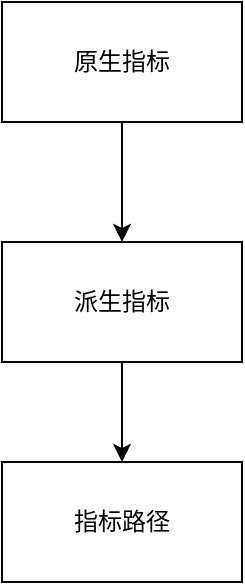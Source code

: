 <mxfile version="24.8.4" pages="3">
  <diagram id="lCpECebl7p-WNkhUfbFM" name="第 1 页">
    <mxGraphModel dx="1022" dy="436" grid="1" gridSize="10" guides="1" tooltips="1" connect="1" arrows="1" fold="1" page="1" pageScale="1" pageWidth="827" pageHeight="1169" math="0" shadow="0">
      <root>
        <mxCell id="0" />
        <mxCell id="1" parent="0" />
        <mxCell id="my8HkVu22L4W3eeuBW5z-4" style="edgeStyle=orthogonalEdgeStyle;rounded=0;orthogonalLoop=1;jettySize=auto;html=1;entryX=0.5;entryY=0;entryDx=0;entryDy=0;" edge="1" parent="1" source="my8HkVu22L4W3eeuBW5z-2" target="my8HkVu22L4W3eeuBW5z-3">
          <mxGeometry relative="1" as="geometry" />
        </mxCell>
        <mxCell id="my8HkVu22L4W3eeuBW5z-2" value="原生指标" style="rounded=0;whiteSpace=wrap;html=1;" vertex="1" parent="1">
          <mxGeometry x="310" y="130" width="120" height="60" as="geometry" />
        </mxCell>
        <mxCell id="my8HkVu22L4W3eeuBW5z-6" value="" style="edgeStyle=orthogonalEdgeStyle;rounded=0;orthogonalLoop=1;jettySize=auto;html=1;" edge="1" parent="1" source="my8HkVu22L4W3eeuBW5z-3" target="my8HkVu22L4W3eeuBW5z-5">
          <mxGeometry relative="1" as="geometry" />
        </mxCell>
        <mxCell id="my8HkVu22L4W3eeuBW5z-3" value="派生指标" style="rounded=0;whiteSpace=wrap;html=1;" vertex="1" parent="1">
          <mxGeometry x="310" y="250" width="120" height="60" as="geometry" />
        </mxCell>
        <mxCell id="my8HkVu22L4W3eeuBW5z-5" value="指标路径" style="rounded=0;whiteSpace=wrap;html=1;" vertex="1" parent="1">
          <mxGeometry x="310" y="360" width="120" height="60" as="geometry" />
        </mxCell>
      </root>
    </mxGraphModel>
  </diagram>
  <diagram id="00E_q2rnQK1i6W1a9DlZ" name="活动流程">
    <mxGraphModel dx="794" dy="420" grid="1" gridSize="10" guides="1" tooltips="1" connect="1" arrows="1" fold="1" page="1" pageScale="1" pageWidth="827" pageHeight="1169" math="0" shadow="0">
      <root>
        <mxCell id="0" />
        <mxCell id="1" parent="0" />
        <mxCell id="ciHioVF_uwQEzItr6yAp-6" value="" style="edgeStyle=orthogonalEdgeStyle;rounded=0;orthogonalLoop=1;jettySize=auto;html=1;fillColor=#d5e8d4;strokeColor=#82b366;" parent="1" source="ciHioVF_uwQEzItr6yAp-1" target="ciHioVF_uwQEzItr6yAp-5" edge="1">
          <mxGeometry relative="1" as="geometry" />
        </mxCell>
        <mxCell id="ciHioVF_uwQEzItr6yAp-1" value="抽奖移动端-抽奖首页信息" style="rounded=1;whiteSpace=wrap;html=1;fillColor=#d5e8d4;strokeColor=#82b366;" parent="1" vertex="1">
          <mxGeometry x="300" y="190" width="120" height="60" as="geometry" />
        </mxCell>
        <mxCell id="ciHioVF_uwQEzItr6yAp-4" style="edgeStyle=orthogonalEdgeStyle;rounded=0;orthogonalLoop=1;jettySize=auto;html=1;entryX=0;entryY=0.5;entryDx=0;entryDy=0;fillColor=#d5e8d4;strokeColor=#82b366;" parent="1" source="ciHioVF_uwQEzItr6yAp-2" target="ciHioVF_uwQEzItr6yAp-1" edge="1">
          <mxGeometry relative="1" as="geometry" />
        </mxCell>
        <mxCell id="ciHioVF_uwQEzItr6yAp-2" value="进入营销活动页面" style="strokeWidth=2;html=1;shape=mxgraph.flowchart.start_2;whiteSpace=wrap;fillColor=#d5e8d4;strokeColor=#82b366;" parent="1" vertex="1">
          <mxGeometry x="130" y="190" width="100" height="60" as="geometry" />
        </mxCell>
        <mxCell id="ciHioVF_uwQEzItr6yAp-8" value="" style="edgeStyle=orthogonalEdgeStyle;rounded=0;orthogonalLoop=1;jettySize=auto;html=1;entryX=0;entryY=0.5;entryDx=0;entryDy=0;fillColor=#d5e8d4;strokeColor=#82b366;" parent="1" source="ciHioVF_uwQEzItr6yAp-5" target="ciHioVF_uwQEzItr6yAp-7" edge="1">
          <mxGeometry relative="1" as="geometry" />
        </mxCell>
        <mxCell id="ciHioVF_uwQEzItr6yAp-30" value="用户点击抽奖" style="edgeLabel;html=1;align=center;verticalAlign=middle;resizable=0;points=[];" parent="ciHioVF_uwQEzItr6yAp-8" vertex="1" connectable="0">
          <mxGeometry x="-0.233" y="-1" relative="1" as="geometry">
            <mxPoint x="11" y="-1" as="offset" />
          </mxGeometry>
        </mxCell>
        <mxCell id="ciHioVF_uwQEzItr6yAp-5" value="获取滑块验证参数" style="rounded=1;whiteSpace=wrap;html=1;fillColor=#d5e8d4;strokeColor=#82b366;" parent="1" vertex="1">
          <mxGeometry x="480" y="190" width="120" height="60" as="geometry" />
        </mxCell>
        <mxCell id="ciHioVF_uwQEzItr6yAp-7" value="参与活动（抽奖）" style="rounded=1;whiteSpace=wrap;html=1;fillColor=#d5e8d4;strokeColor=#82b366;" parent="1" vertex="1">
          <mxGeometry x="730" y="190" width="120" height="60" as="geometry" />
        </mxCell>
        <mxCell id="ciHioVF_uwQEzItr6yAp-15" value="" style="edgeStyle=orthogonalEdgeStyle;rounded=0;orthogonalLoop=1;jettySize=auto;html=1;fillColor=#dae8fc;strokeColor=#6c8ebf;" parent="1" source="ciHioVF_uwQEzItr6yAp-9" target="ciHioVF_uwQEzItr6yAp-14" edge="1">
          <mxGeometry relative="1" as="geometry" />
        </mxCell>
        <mxCell id="ciHioVF_uwQEzItr6yAp-9" value="用户反馈信息保存" style="rounded=1;whiteSpace=wrap;html=1;fillColor=#dae8fc;strokeColor=#6c8ebf;" parent="1" vertex="1">
          <mxGeometry x="640" y="380" width="90" height="60" as="geometry" />
        </mxCell>
        <mxCell id="ciHioVF_uwQEzItr6yAp-13" value="" style="edgeStyle=orthogonalEdgeStyle;rounded=0;orthogonalLoop=1;jettySize=auto;html=1;fillColor=#dae8fc;strokeColor=#6c8ebf;" parent="1" source="ciHioVF_uwQEzItr6yAp-11" target="ciHioVF_uwQEzItr6yAp-9" edge="1">
          <mxGeometry relative="1" as="geometry" />
        </mxCell>
        <mxCell id="ciHioVF_uwQEzItr6yAp-11" value="获取手机验证码" style="rounded=1;whiteSpace=wrap;html=1;fillColor=#dae8fc;strokeColor=#6c8ebf;" parent="1" vertex="1">
          <mxGeometry x="470" y="380" width="100" height="60" as="geometry" />
        </mxCell>
        <mxCell id="ciHioVF_uwQEzItr6yAp-26" value="" style="edgeStyle=orthogonalEdgeStyle;rounded=0;orthogonalLoop=1;jettySize=auto;html=1;fillColor=#dae8fc;strokeColor=#6c8ebf;" parent="1" source="ciHioVF_uwQEzItr6yAp-14" target="ciHioVF_uwQEzItr6yAp-25" edge="1">
          <mxGeometry relative="1" as="geometry" />
        </mxCell>
        <mxCell id="ciHioVF_uwQEzItr6yAp-14" value="立即领取" style="rounded=1;whiteSpace=wrap;html=1;fillColor=#dae8fc;strokeColor=#6c8ebf;" parent="1" vertex="1">
          <mxGeometry x="790" y="380" width="80" height="60" as="geometry" />
        </mxCell>
        <mxCell id="ciHioVF_uwQEzItr6yAp-23" value="" style="edgeStyle=orthogonalEdgeStyle;rounded=0;orthogonalLoop=1;jettySize=auto;html=1;fillColor=#dae8fc;strokeColor=#6c8ebf;" parent="1" source="ciHioVF_uwQEzItr6yAp-16" target="ciHioVF_uwQEzItr6yAp-20" edge="1">
          <mxGeometry relative="1" as="geometry" />
        </mxCell>
        <mxCell id="ciHioVF_uwQEzItr6yAp-16" value="进入待领取奖品列表" style="strokeWidth=2;html=1;shape=mxgraph.flowchart.start_2;whiteSpace=wrap;fillColor=#dae8fc;strokeColor=#6c8ebf;" parent="1" vertex="1">
          <mxGeometry x="140" y="370" width="100" height="60" as="geometry" />
        </mxCell>
        <mxCell id="ciHioVF_uwQEzItr6yAp-18" value="参与活动" style="shape=umlFrame;whiteSpace=wrap;html=1;pointerEvents=0;fillColor=#d5e8d4;strokeColor=#82b366;" parent="1" vertex="1">
          <mxGeometry x="120" y="145" width="870" height="150" as="geometry" />
        </mxCell>
        <mxCell id="ciHioVF_uwQEzItr6yAp-19" value="领取奖品" style="shape=umlFrame;whiteSpace=wrap;html=1;pointerEvents=0;fillColor=#dae8fc;strokeColor=#6c8ebf;" parent="1" vertex="1">
          <mxGeometry x="120" y="320" width="960" height="160" as="geometry" />
        </mxCell>
        <mxCell id="ciHioVF_uwQEzItr6yAp-32" value="" style="edgeStyle=orthogonalEdgeStyle;rounded=0;orthogonalLoop=1;jettySize=auto;html=1;" parent="1" source="ciHioVF_uwQEzItr6yAp-20" target="ciHioVF_uwQEzItr6yAp-31" edge="1">
          <mxGeometry relative="1" as="geometry" />
        </mxCell>
        <mxCell id="ciHioVF_uwQEzItr6yAp-20" value="获取指定用户未领取奖品" style="rounded=1;whiteSpace=wrap;html=1;fillColor=#dae8fc;strokeColor=#6c8ebf;" parent="1" vertex="1">
          <mxGeometry x="290" y="370" width="120" height="60" as="geometry" />
        </mxCell>
        <mxCell id="ciHioVF_uwQEzItr6yAp-25" value="个人核销列表" style="rounded=1;whiteSpace=wrap;html=1;fillColor=#dae8fc;strokeColor=#6c8ebf;" parent="1" vertex="1">
          <mxGeometry x="944" y="380" width="80" height="60" as="geometry" />
        </mxCell>
        <mxCell id="ciHioVF_uwQEzItr6yAp-31" value="留资界面" style="shape=umlFrame;whiteSpace=wrap;html=1;pointerEvents=0;fillColor=#e1d5e7;strokeColor=#9673a6;" parent="1" vertex="1">
          <mxGeometry x="450" y="345" width="430" height="110" as="geometry" />
        </mxCell>
        <mxCell id="ciHioVF_uwQEzItr6yAp-33" style="edgeStyle=orthogonalEdgeStyle;rounded=0;orthogonalLoop=1;jettySize=auto;html=1;entryX=0.532;entryY=0.015;entryDx=0;entryDy=0;entryPerimeter=0;" parent="1" source="ciHioVF_uwQEzItr6yAp-7" target="ciHioVF_uwQEzItr6yAp-31" edge="1">
          <mxGeometry relative="1" as="geometry" />
        </mxCell>
        <mxCell id="ciHioVF_uwQEzItr6yAp-34" value="中奖后立即领取" style="edgeLabel;html=1;align=center;verticalAlign=middle;resizable=0;points=[];" parent="ciHioVF_uwQEzItr6yAp-33" vertex="1" connectable="0">
          <mxGeometry x="-0.283" y="1" relative="1" as="geometry">
            <mxPoint x="1" as="offset" />
          </mxGeometry>
        </mxCell>
        <mxCell id="v1nNn2pUtEvR3ApRkvbp-1" value="增加抽奖人员白名单" style="rounded=1;whiteSpace=wrap;html=1;" vertex="1" parent="1">
          <mxGeometry x="390" y="30" width="120" height="60" as="geometry" />
        </mxCell>
        <mxCell id="v1nNn2pUtEvR3ApRkvbp-4" value="" style="edgeStyle=orthogonalEdgeStyle;rounded=0;orthogonalLoop=1;jettySize=auto;html=1;" edge="1" parent="1" source="v1nNn2pUtEvR3ApRkvbp-2" target="v1nNn2pUtEvR3ApRkvbp-1">
          <mxGeometry relative="1" as="geometry" />
        </mxCell>
        <mxCell id="v1nNn2pUtEvR3ApRkvbp-5" value="通过网关调用方式" style="edgeLabel;html=1;align=center;verticalAlign=middle;resizable=0;points=[];" vertex="1" connectable="0" parent="v1nNn2pUtEvR3ApRkvbp-4">
          <mxGeometry x="0.053" y="-2" relative="1" as="geometry">
            <mxPoint as="offset" />
          </mxGeometry>
        </mxCell>
        <mxCell id="v1nNn2pUtEvR3ApRkvbp-2" value="业务系统&lt;div&gt;（如客服后台服务）&lt;/div&gt;" style="rounded=1;whiteSpace=wrap;html=1;" vertex="1" parent="1">
          <mxGeometry x="120" y="30" width="120" height="60" as="geometry" />
        </mxCell>
      </root>
    </mxGraphModel>
  </diagram>
  <diagram id="Bdta5upXrSjGCEwidsce" name="参与活动-优惠券">
    <mxGraphModel dx="1222" dy="594" grid="0" gridSize="10" guides="1" tooltips="1" connect="1" arrows="1" fold="1" page="0" pageScale="1" pageWidth="827" pageHeight="1169" math="0" shadow="0">
      <root>
        <mxCell id="0" />
        <mxCell id="1" parent="0" />
        <mxCell id="xrp54-41TPekdYXJQ9cj-9" style="edgeStyle=orthogonalEdgeStyle;rounded=0;orthogonalLoop=1;jettySize=auto;html=1;entryX=0;entryY=0.5;entryDx=0;entryDy=0;strokeColor=#A8201A;fontColor=#143642;fillColor=#FAE5C7;" edge="1" parent="1" source="MdU4xFG6ssYn-4UG6qSv-1" target="xrp54-41TPekdYXJQ9cj-7">
          <mxGeometry relative="1" as="geometry" />
        </mxCell>
        <mxCell id="xrp54-41TPekdYXJQ9cj-10" value="参与活动" style="edgeLabel;html=1;align=center;verticalAlign=middle;resizable=0;points=[];strokeColor=#0F8B8D;fontColor=#143642;fillColor=#FAE5C7;" vertex="1" connectable="0" parent="xrp54-41TPekdYXJQ9cj-9">
          <mxGeometry x="0.076" y="-2" relative="1" as="geometry">
            <mxPoint as="offset" />
          </mxGeometry>
        </mxCell>
        <mxCell id="MdU4xFG6ssYn-4UG6qSv-1" value="Actor" style="shape=umlActor;verticalLabelPosition=bottom;verticalAlign=top;html=1;outlineConnect=0;strokeColor=#0F8B8D;fontColor=#143642;fillColor=#FAE5C7;" vertex="1" parent="1">
          <mxGeometry x="110" y="70" width="30" height="60" as="geometry" />
        </mxCell>
        <mxCell id="xrp54-41TPekdYXJQ9cj-2" value="参与活动流程" style="swimlane;childLayout=stackLayout;resizeParent=1;resizeParentMax=0;startSize=20;horizontal=0;horizontalStack=1;strokeColor=#0F8B8D;fontColor=#143642;fillColor=#FAE5C7;" vertex="1" parent="1">
          <mxGeometry x="170" y="20" width="819" height="2339" as="geometry" />
        </mxCell>
        <mxCell id="xrp54-41TPekdYXJQ9cj-42" value="" style="edgeStyle=orthogonalEdgeStyle;rounded=0;orthogonalLoop=1;jettySize=auto;html=1;strokeColor=#A8201A;fontColor=#143642;fillColor=#FAE5C7;" edge="1" parent="xrp54-41TPekdYXJQ9cj-2" source="xrp54-41TPekdYXJQ9cj-39" target="xrp54-41TPekdYXJQ9cj-41">
          <mxGeometry relative="1" as="geometry" />
        </mxCell>
        <mxCell id="xrp54-41TPekdYXJQ9cj-3" value="活动中心" style="swimlane;startSize=20;strokeColor=#0F8B8D;fontColor=#143642;fillColor=#FAE5C7;" vertex="1" parent="xrp54-41TPekdYXJQ9cj-2">
          <mxGeometry x="20" width="529" height="2339" as="geometry" />
        </mxCell>
        <mxCell id="xrp54-41TPekdYXJQ9cj-12" value="" style="edgeStyle=orthogonalEdgeStyle;rounded=0;orthogonalLoop=1;jettySize=auto;html=1;strokeColor=#A8201A;fontColor=#143642;fillColor=#FAE5C7;" edge="1" parent="xrp54-41TPekdYXJQ9cj-3" source="xrp54-41TPekdYXJQ9cj-7" target="xrp54-41TPekdYXJQ9cj-11">
          <mxGeometry relative="1" as="geometry" />
        </mxCell>
        <mxCell id="xrp54-41TPekdYXJQ9cj-7" value="极验滑块校验" style="rounded=0;whiteSpace=wrap;html=1;strokeColor=#0F8B8D;fontColor=#143642;fillColor=#FAE5C7;" vertex="1" parent="xrp54-41TPekdYXJQ9cj-3">
          <mxGeometry x="100" y="55" width="100" height="50" as="geometry" />
        </mxCell>
        <mxCell id="xrp54-41TPekdYXJQ9cj-14" value="" style="edgeStyle=orthogonalEdgeStyle;rounded=0;orthogonalLoop=1;jettySize=auto;html=1;strokeColor=#A8201A;fontColor=#143642;fillColor=#FAE5C7;" edge="1" parent="xrp54-41TPekdYXJQ9cj-3" source="xrp54-41TPekdYXJQ9cj-11" target="xrp54-41TPekdYXJQ9cj-13">
          <mxGeometry relative="1" as="geometry" />
        </mxCell>
        <mxCell id="xrp54-41TPekdYXJQ9cj-11" value="获取分布式锁" style="rounded=0;whiteSpace=wrap;html=1;strokeColor=#0F8B8D;fontColor=#143642;fillColor=#FAE5C7;" vertex="1" parent="xrp54-41TPekdYXJQ9cj-3">
          <mxGeometry x="100" y="150" width="100" height="50" as="geometry" />
        </mxCell>
        <mxCell id="xrp54-41TPekdYXJQ9cj-16" value="" style="edgeStyle=orthogonalEdgeStyle;rounded=0;orthogonalLoop=1;jettySize=auto;html=1;strokeColor=#A8201A;fontColor=#143642;fillColor=#FAE5C7;" edge="1" parent="xrp54-41TPekdYXJQ9cj-3" source="xrp54-41TPekdYXJQ9cj-13" target="xrp54-41TPekdYXJQ9cj-15">
          <mxGeometry relative="1" as="geometry" />
        </mxCell>
        <mxCell id="xrp54-41TPekdYXJQ9cj-13" value="判断活动状态" style="rounded=0;whiteSpace=wrap;html=1;strokeColor=#0F8B8D;fontColor=#143642;fillColor=#FAE5C7;" vertex="1" parent="xrp54-41TPekdYXJQ9cj-3">
          <mxGeometry x="100" y="250" width="100" height="50" as="geometry" />
        </mxCell>
        <mxCell id="xrp54-41TPekdYXJQ9cj-18" value="" style="edgeStyle=orthogonalEdgeStyle;rounded=0;orthogonalLoop=1;jettySize=auto;html=1;strokeColor=#A8201A;fontColor=#143642;fillColor=#FAE5C7;" edge="1" parent="xrp54-41TPekdYXJQ9cj-3" source="xrp54-41TPekdYXJQ9cj-15" target="xrp54-41TPekdYXJQ9cj-17">
          <mxGeometry relative="1" as="geometry" />
        </mxCell>
        <mxCell id="xrp54-41TPekdYXJQ9cj-15" value="活动规则校验&lt;div&gt;（主要是身份，抽奖次数）&lt;/div&gt;" style="rounded=0;whiteSpace=wrap;html=1;strokeColor=#0F8B8D;fontColor=#143642;fillColor=#FAE5C7;" vertex="1" parent="xrp54-41TPekdYXJQ9cj-3">
          <mxGeometry x="100" y="380" width="100" height="50" as="geometry" />
        </mxCell>
        <mxCell id="xrp54-41TPekdYXJQ9cj-17" value="登记信息检查" style="rounded=0;whiteSpace=wrap;html=1;strokeColor=#0F8B8D;fontColor=#143642;fillColor=#FAE5C7;" vertex="1" parent="xrp54-41TPekdYXJQ9cj-3">
          <mxGeometry x="100" y="510" width="100" height="50" as="geometry" />
        </mxCell>
        <mxCell id="xrp54-41TPekdYXJQ9cj-24" value="" style="edgeStyle=orthogonalEdgeStyle;rounded=0;orthogonalLoop=1;jettySize=auto;html=1;strokeColor=#A8201A;fontColor=#143642;fillColor=#FAE5C7;entryX=0.5;entryY=0;entryDx=0;entryDy=0;" edge="1" parent="xrp54-41TPekdYXJQ9cj-3" source="xrp54-41TPekdYXJQ9cj-21" target="xrp54-41TPekdYXJQ9cj-26">
          <mxGeometry relative="1" as="geometry">
            <mxPoint x="150" y="900.0" as="targetPoint" />
          </mxGeometry>
        </mxCell>
        <mxCell id="xrp54-41TPekdYXJQ9cj-25" value="优惠券活动" style="edgeLabel;html=1;align=center;verticalAlign=middle;resizable=0;points=[];strokeColor=#0F8B8D;fontColor=#143642;fillColor=#FAE5C7;" vertex="1" connectable="0" parent="xrp54-41TPekdYXJQ9cj-24">
          <mxGeometry x="-0.561" y="1" relative="1" as="geometry">
            <mxPoint x="-1" as="offset" />
          </mxGeometry>
        </mxCell>
        <mxCell id="xrp54-41TPekdYXJQ9cj-21" value="具体活动模板的参与逻辑" style="rounded=0;whiteSpace=wrap;html=1;strokeColor=#0F8B8D;fontColor=#143642;fillColor=#FAE5C7;" vertex="1" parent="xrp54-41TPekdYXJQ9cj-3">
          <mxGeometry x="100" y="740" width="100" height="50" as="geometry" />
        </mxCell>
        <mxCell id="xrp54-41TPekdYXJQ9cj-28" style="edgeStyle=orthogonalEdgeStyle;rounded=0;orthogonalLoop=1;jettySize=auto;html=1;entryX=0.5;entryY=0;entryDx=0;entryDy=0;strokeColor=#A8201A;fontColor=#143642;fillColor=#FAE5C7;" edge="1" parent="xrp54-41TPekdYXJQ9cj-3" source="xrp54-41TPekdYXJQ9cj-26" target="xrp54-41TPekdYXJQ9cj-27">
          <mxGeometry relative="1" as="geometry">
            <Array as="points">
              <mxPoint x="70" y="900" />
            </Array>
          </mxGeometry>
        </mxCell>
        <mxCell id="xrp54-41TPekdYXJQ9cj-29" value="免费" style="edgeLabel;html=1;align=center;verticalAlign=middle;resizable=0;points=[];strokeColor=#0F8B8D;fontColor=#143642;fillColor=#FAE5C7;" vertex="1" connectable="0" parent="xrp54-41TPekdYXJQ9cj-28">
          <mxGeometry x="-0.598" y="3" relative="1" as="geometry">
            <mxPoint x="-1" as="offset" />
          </mxGeometry>
        </mxCell>
        <mxCell id="xrp54-41TPekdYXJQ9cj-78" style="edgeStyle=orthogonalEdgeStyle;rounded=0;orthogonalLoop=1;jettySize=auto;html=1;entryX=0.5;entryY=0;entryDx=0;entryDy=0;strokeColor=#A8201A;fontColor=#143642;fillColor=#FAE5C7;exitX=1;exitY=0.5;exitDx=0;exitDy=0;" edge="1" parent="xrp54-41TPekdYXJQ9cj-3" source="xrp54-41TPekdYXJQ9cj-26" target="xrp54-41TPekdYXJQ9cj-38">
          <mxGeometry relative="1" as="geometry" />
        </mxCell>
        <mxCell id="xrp54-41TPekdYXJQ9cj-79" value="付费" style="edgeLabel;html=1;align=center;verticalAlign=middle;resizable=0;points=[];strokeColor=#0F8B8D;fontColor=#143642;fillColor=#FAE5C7;" vertex="1" connectable="0" parent="xrp54-41TPekdYXJQ9cj-78">
          <mxGeometry x="-0.052" y="-6" relative="1" as="geometry">
            <mxPoint as="offset" />
          </mxGeometry>
        </mxCell>
        <mxCell id="xrp54-41TPekdYXJQ9cj-26" value="领取方式" style="rhombus;whiteSpace=wrap;html=1;strokeColor=#0F8B8D;fontColor=#143642;fillColor=#FAE5C7;" vertex="1" parent="xrp54-41TPekdYXJQ9cj-3">
          <mxGeometry x="110" y="860" width="80" height="80" as="geometry" />
        </mxCell>
        <mxCell id="xrp54-41TPekdYXJQ9cj-31" value="" style="edgeStyle=orthogonalEdgeStyle;rounded=0;orthogonalLoop=1;jettySize=auto;html=1;strokeColor=#A8201A;fontColor=#143642;fillColor=#FAE5C7;" edge="1" parent="xrp54-41TPekdYXJQ9cj-3" source="xrp54-41TPekdYXJQ9cj-27" target="xrp54-41TPekdYXJQ9cj-30">
          <mxGeometry relative="1" as="geometry" />
        </mxCell>
        <mxCell id="xrp54-41TPekdYXJQ9cj-27" value="检查DB库存并扣取缓存和DB库存" style="rounded=0;whiteSpace=wrap;html=1;strokeColor=#0F8B8D;fontColor=#143642;fillColor=#FAE5C7;" vertex="1" parent="xrp54-41TPekdYXJQ9cj-3">
          <mxGeometry x="10" y="970" width="120" height="60" as="geometry" />
        </mxCell>
        <mxCell id="xrp54-41TPekdYXJQ9cj-33" value="" style="edgeStyle=orthogonalEdgeStyle;rounded=0;orthogonalLoop=1;jettySize=auto;html=1;strokeColor=#A8201A;fontColor=#143642;fillColor=#FAE5C7;" edge="1" parent="xrp54-41TPekdYXJQ9cj-3" source="xrp54-41TPekdYXJQ9cj-30" target="xrp54-41TPekdYXJQ9cj-32">
          <mxGeometry relative="1" as="geometry" />
        </mxCell>
        <mxCell id="xrp54-41TPekdYXJQ9cj-30" value="增加订单记录" style="rounded=0;whiteSpace=wrap;html=1;strokeColor=#0F8B8D;fontColor=#143642;fillColor=#FAE5C7;" vertex="1" parent="xrp54-41TPekdYXJQ9cj-3">
          <mxGeometry x="10" y="1060" width="120" height="60" as="geometry" />
        </mxCell>
        <mxCell id="xrp54-41TPekdYXJQ9cj-35" value="" style="edgeStyle=orthogonalEdgeStyle;rounded=0;orthogonalLoop=1;jettySize=auto;html=1;strokeColor=#A8201A;fontColor=#143642;fillColor=#FAE5C7;" edge="1" parent="xrp54-41TPekdYXJQ9cj-3" source="xrp54-41TPekdYXJQ9cj-32" target="xrp54-41TPekdYXJQ9cj-34">
          <mxGeometry relative="1" as="geometry" />
        </mxCell>
        <mxCell id="xrp54-41TPekdYXJQ9cj-32" value="增加参与记录" style="rounded=0;whiteSpace=wrap;html=1;strokeColor=#0F8B8D;fontColor=#143642;fillColor=#FAE5C7;" vertex="1" parent="xrp54-41TPekdYXJQ9cj-3">
          <mxGeometry x="10" y="1149" width="120" height="60" as="geometry" />
        </mxCell>
        <mxCell id="xrp54-41TPekdYXJQ9cj-37" value="" style="edgeStyle=orthogonalEdgeStyle;rounded=0;orthogonalLoop=1;jettySize=auto;html=1;strokeColor=#A8201A;fontColor=#143642;fillColor=#FAE5C7;" edge="1" parent="xrp54-41TPekdYXJQ9cj-3" source="xrp54-41TPekdYXJQ9cj-34" target="xrp54-41TPekdYXJQ9cj-36">
          <mxGeometry relative="1" as="geometry" />
        </mxCell>
        <mxCell id="xrp54-41TPekdYXJQ9cj-34" value="增加核销记录" style="rounded=0;whiteSpace=wrap;html=1;strokeColor=#0F8B8D;fontColor=#143642;fillColor=#FAE5C7;" vertex="1" parent="xrp54-41TPekdYXJQ9cj-3">
          <mxGeometry x="10" y="1240" width="120" height="60" as="geometry" />
        </mxCell>
        <mxCell id="xrp54-41TPekdYXJQ9cj-36" value="发送短信通知&lt;div&gt;小程序订阅通知&lt;/div&gt;" style="rounded=0;whiteSpace=wrap;html=1;strokeColor=#0F8B8D;fontColor=#143642;fillColor=#FAE5C7;" vertex="1" parent="xrp54-41TPekdYXJQ9cj-3">
          <mxGeometry x="10" y="1350" width="120" height="60" as="geometry" />
        </mxCell>
        <mxCell id="xrp54-41TPekdYXJQ9cj-40" value="" style="edgeStyle=orthogonalEdgeStyle;rounded=0;orthogonalLoop=1;jettySize=auto;html=1;strokeColor=#A8201A;fontColor=#143642;fillColor=#FAE5C7;" edge="1" parent="xrp54-41TPekdYXJQ9cj-3" source="xrp54-41TPekdYXJQ9cj-38" target="xrp54-41TPekdYXJQ9cj-39">
          <mxGeometry relative="1" as="geometry" />
        </mxCell>
        <mxCell id="xrp54-41TPekdYXJQ9cj-38" value="检查DB库存并扣取缓存库存" style="rounded=0;whiteSpace=wrap;html=1;strokeColor=#0F8B8D;fontColor=#143642;fillColor=#FAE5C7;" vertex="1" parent="xrp54-41TPekdYXJQ9cj-3">
          <mxGeometry x="170" y="970" width="120" height="60" as="geometry" />
        </mxCell>
        <mxCell id="xrp54-41TPekdYXJQ9cj-45" value="" style="edgeStyle=orthogonalEdgeStyle;rounded=0;orthogonalLoop=1;jettySize=auto;html=1;strokeColor=#A8201A;fontColor=#143642;fillColor=#FAE5C7;" edge="1" parent="xrp54-41TPekdYXJQ9cj-3" source="xrp54-41TPekdYXJQ9cj-39" target="xrp54-41TPekdYXJQ9cj-43">
          <mxGeometry relative="1" as="geometry" />
        </mxCell>
        <mxCell id="xrp54-41TPekdYXJQ9cj-39" value="创建订单" style="rounded=0;whiteSpace=wrap;html=1;strokeColor=#0F8B8D;fontColor=#143642;fillColor=#FAE5C7;" vertex="1" parent="xrp54-41TPekdYXJQ9cj-3">
          <mxGeometry x="170" y="1060" width="120" height="60" as="geometry" />
        </mxCell>
        <mxCell id="xrp54-41TPekdYXJQ9cj-70" value="" style="edgeStyle=orthogonalEdgeStyle;rounded=0;orthogonalLoop=1;jettySize=auto;html=1;strokeColor=#A8201A;fontColor=#143642;fillColor=#FAE5C7;" edge="1" parent="xrp54-41TPekdYXJQ9cj-3" source="xrp54-41TPekdYXJQ9cj-43" target="xrp54-41TPekdYXJQ9cj-69">
          <mxGeometry relative="1" as="geometry" />
        </mxCell>
        <mxCell id="xrp54-41TPekdYXJQ9cj-43" value="保存订单" style="rounded=0;whiteSpace=wrap;html=1;strokeColor=#0F8B8D;fontColor=#143642;fillColor=#FAE5C7;" vertex="1" parent="xrp54-41TPekdYXJQ9cj-3">
          <mxGeometry x="170" y="1150" width="120" height="60" as="geometry" />
        </mxCell>
        <mxCell id="xrp54-41TPekdYXJQ9cj-52" value="" style="edgeStyle=orthogonalEdgeStyle;rounded=0;orthogonalLoop=1;jettySize=auto;html=1;strokeColor=#A8201A;fontColor=#143642;fillColor=#FAE5C7;" edge="1" parent="xrp54-41TPekdYXJQ9cj-3" source="xrp54-41TPekdYXJQ9cj-48" target="xrp54-41TPekdYXJQ9cj-51">
          <mxGeometry relative="1" as="geometry" />
        </mxCell>
        <mxCell id="xrp54-41TPekdYXJQ9cj-74" value="成功" style="edgeLabel;html=1;align=center;verticalAlign=middle;resizable=0;points=[];strokeColor=#0F8B8D;fontColor=#143642;fillColor=#FAE5C7;" vertex="1" connectable="0" parent="xrp54-41TPekdYXJQ9cj-52">
          <mxGeometry x="-0.145" y="-5" relative="1" as="geometry">
            <mxPoint as="offset" />
          </mxGeometry>
        </mxCell>
        <mxCell id="xrp54-41TPekdYXJQ9cj-76" value="" style="edgeStyle=orthogonalEdgeStyle;rounded=0;orthogonalLoop=1;jettySize=auto;html=1;strokeColor=#A8201A;fontColor=#143642;fillColor=#FAE5C7;exitX=0.75;exitY=1;exitDx=0;exitDy=0;" edge="1" parent="xrp54-41TPekdYXJQ9cj-3" source="xrp54-41TPekdYXJQ9cj-48" target="xrp54-41TPekdYXJQ9cj-75">
          <mxGeometry relative="1" as="geometry" />
        </mxCell>
        <mxCell id="xrp54-41TPekdYXJQ9cj-77" value="失败/关闭" style="edgeLabel;html=1;align=center;verticalAlign=middle;resizable=0;points=[];strokeColor=#0F8B8D;fontColor=#143642;fillColor=#FAE5C7;" vertex="1" connectable="0" parent="xrp54-41TPekdYXJQ9cj-76">
          <mxGeometry x="-0.006" y="2" relative="1" as="geometry">
            <mxPoint as="offset" />
          </mxGeometry>
        </mxCell>
        <mxCell id="xrp54-41TPekdYXJQ9cj-48" value="查询订单并检查订单状态" style="rounded=0;whiteSpace=wrap;html=1;strokeColor=#0F8B8D;fontColor=#143642;fillColor=#FAE5C7;" vertex="1" parent="xrp54-41TPekdYXJQ9cj-3">
          <mxGeometry x="170" y="1240" width="120" height="60" as="geometry" />
        </mxCell>
        <mxCell id="xrp54-41TPekdYXJQ9cj-54" value="" style="edgeStyle=orthogonalEdgeStyle;rounded=0;orthogonalLoop=1;jettySize=auto;html=1;strokeColor=#A8201A;fontColor=#143642;fillColor=#FAE5C7;" edge="1" parent="xrp54-41TPekdYXJQ9cj-3" source="xrp54-41TPekdYXJQ9cj-51" target="xrp54-41TPekdYXJQ9cj-53">
          <mxGeometry relative="1" as="geometry" />
        </mxCell>
        <mxCell id="xrp54-41TPekdYXJQ9cj-51" value="查询缓存中是否存在未支付订单" style="rounded=0;whiteSpace=wrap;html=1;strokeColor=#0F8B8D;fontColor=#143642;fillColor=#FAE5C7;" vertex="1" parent="xrp54-41TPekdYXJQ9cj-3">
          <mxGeometry x="170" y="1350" width="120" height="60" as="geometry" />
        </mxCell>
        <mxCell id="xrp54-41TPekdYXJQ9cj-58" value="" style="edgeStyle=orthogonalEdgeStyle;rounded=0;orthogonalLoop=1;jettySize=auto;html=1;strokeColor=#A8201A;fontColor=#143642;fillColor=#FAE5C7;" edge="1" parent="xrp54-41TPekdYXJQ9cj-3" source="xrp54-41TPekdYXJQ9cj-53" target="xrp54-41TPekdYXJQ9cj-55">
          <mxGeometry relative="1" as="geometry" />
        </mxCell>
        <mxCell id="xrp54-41TPekdYXJQ9cj-53" value="更新DB库存数量" style="rounded=0;whiteSpace=wrap;html=1;strokeColor=#0F8B8D;fontColor=#143642;fillColor=#FAE5C7;" vertex="1" parent="xrp54-41TPekdYXJQ9cj-3">
          <mxGeometry x="170" y="1450" width="120" height="60" as="geometry" />
        </mxCell>
        <mxCell id="xrp54-41TPekdYXJQ9cj-59" value="" style="edgeStyle=orthogonalEdgeStyle;rounded=0;orthogonalLoop=1;jettySize=auto;html=1;strokeColor=#A8201A;fontColor=#143642;fillColor=#FAE5C7;" edge="1" parent="xrp54-41TPekdYXJQ9cj-3" source="xrp54-41TPekdYXJQ9cj-55" target="xrp54-41TPekdYXJQ9cj-56">
          <mxGeometry relative="1" as="geometry" />
        </mxCell>
        <mxCell id="xrp54-41TPekdYXJQ9cj-55" value="增加参与记录" style="rounded=0;whiteSpace=wrap;html=1;strokeColor=#0F8B8D;fontColor=#143642;fillColor=#FAE5C7;" vertex="1" parent="xrp54-41TPekdYXJQ9cj-3">
          <mxGeometry x="170" y="1540" width="120" height="60" as="geometry" />
        </mxCell>
        <mxCell id="xrp54-41TPekdYXJQ9cj-60" value="" style="edgeStyle=orthogonalEdgeStyle;rounded=0;orthogonalLoop=1;jettySize=auto;html=1;strokeColor=#A8201A;fontColor=#143642;fillColor=#FAE5C7;" edge="1" parent="xrp54-41TPekdYXJQ9cj-3" source="xrp54-41TPekdYXJQ9cj-56" target="xrp54-41TPekdYXJQ9cj-57">
          <mxGeometry relative="1" as="geometry" />
        </mxCell>
        <mxCell id="xrp54-41TPekdYXJQ9cj-56" value="增加核销记录" style="rounded=0;whiteSpace=wrap;html=1;strokeColor=#0F8B8D;fontColor=#143642;fillColor=#FAE5C7;" vertex="1" parent="xrp54-41TPekdYXJQ9cj-3">
          <mxGeometry x="170" y="1631" width="120" height="60" as="geometry" />
        </mxCell>
        <mxCell id="xrp54-41TPekdYXJQ9cj-62" value="" style="edgeStyle=orthogonalEdgeStyle;rounded=0;orthogonalLoop=1;jettySize=auto;html=1;strokeColor=#A8201A;fontColor=#143642;fillColor=#FAE5C7;" edge="1" parent="xrp54-41TPekdYXJQ9cj-3" source="xrp54-41TPekdYXJQ9cj-57" target="xrp54-41TPekdYXJQ9cj-61">
          <mxGeometry relative="1" as="geometry" />
        </mxCell>
        <mxCell id="xrp54-41TPekdYXJQ9cj-57" value="修改订单状态" style="rounded=0;whiteSpace=wrap;html=1;strokeColor=#0F8B8D;fontColor=#143642;fillColor=#FAE5C7;" vertex="1" parent="xrp54-41TPekdYXJQ9cj-3">
          <mxGeometry x="170" y="1741" width="120" height="60" as="geometry" />
        </mxCell>
        <mxCell id="xrp54-41TPekdYXJQ9cj-64" value="" style="edgeStyle=orthogonalEdgeStyle;rounded=0;orthogonalLoop=1;jettySize=auto;html=1;strokeColor=#A8201A;fontColor=#143642;fillColor=#FAE5C7;" edge="1" parent="xrp54-41TPekdYXJQ9cj-3" source="xrp54-41TPekdYXJQ9cj-61" target="xrp54-41TPekdYXJQ9cj-63">
          <mxGeometry relative="1" as="geometry" />
        </mxCell>
        <mxCell id="xrp54-41TPekdYXJQ9cj-61" value="&lt;div&gt;&lt;br&gt;&lt;/div&gt;&lt;div&gt;增加用户缓存参加活动次数&lt;/div&gt;" style="rounded=0;whiteSpace=wrap;html=1;strokeColor=#0F8B8D;fontColor=#143642;fillColor=#FAE5C7;" vertex="1" parent="xrp54-41TPekdYXJQ9cj-3">
          <mxGeometry x="170" y="1840" width="120" height="60" as="geometry" />
        </mxCell>
        <mxCell id="xrp54-41TPekdYXJQ9cj-66" value="" style="edgeStyle=orthogonalEdgeStyle;rounded=0;orthogonalLoop=1;jettySize=auto;html=1;strokeColor=#A8201A;fontColor=#143642;fillColor=#FAE5C7;" edge="1" parent="xrp54-41TPekdYXJQ9cj-3" source="xrp54-41TPekdYXJQ9cj-63" target="xrp54-41TPekdYXJQ9cj-65">
          <mxGeometry relative="1" as="geometry" />
        </mxCell>
        <mxCell id="xrp54-41TPekdYXJQ9cj-63" value="增加用户缓存领取或购买资源次数" style="rounded=0;whiteSpace=wrap;html=1;strokeColor=#0F8B8D;fontColor=#143642;fillColor=#FAE5C7;" vertex="1" parent="xrp54-41TPekdYXJQ9cj-3">
          <mxGeometry x="170" y="1940" width="120" height="60" as="geometry" />
        </mxCell>
        <mxCell id="xrp54-41TPekdYXJQ9cj-68" value="" style="edgeStyle=orthogonalEdgeStyle;rounded=0;orthogonalLoop=1;jettySize=auto;html=1;strokeColor=#A8201A;fontColor=#143642;fillColor=#FAE5C7;" edge="1" parent="xrp54-41TPekdYXJQ9cj-3" source="xrp54-41TPekdYXJQ9cj-65" target="xrp54-41TPekdYXJQ9cj-67">
          <mxGeometry relative="1" as="geometry" />
        </mxCell>
        <mxCell id="xrp54-41TPekdYXJQ9cj-65" value="缓存清空未支付订单" style="rounded=0;whiteSpace=wrap;html=1;strokeColor=#0F8B8D;fontColor=#143642;fillColor=#FAE5C7;" vertex="1" parent="xrp54-41TPekdYXJQ9cj-3">
          <mxGeometry x="170" y="2040" width="120" height="60" as="geometry" />
        </mxCell>
        <mxCell id="xrp54-41TPekdYXJQ9cj-67" value="发送短信通知&lt;div&gt;小程序订阅通知&lt;/div&gt;" style="rounded=0;whiteSpace=wrap;html=1;strokeColor=#0F8B8D;fontColor=#143642;fillColor=#FAE5C7;" vertex="1" parent="xrp54-41TPekdYXJQ9cj-3">
          <mxGeometry x="170" y="2140" width="120" height="60" as="geometry" />
        </mxCell>
        <mxCell id="xrp54-41TPekdYXJQ9cj-69" value="缓存未支付订单信息" style="rounded=0;whiteSpace=wrap;html=1;strokeColor=#0F8B8D;fontColor=#143642;fillColor=#FAE5C7;" vertex="1" parent="xrp54-41TPekdYXJQ9cj-3">
          <mxGeometry x="330" y="1150" width="120" height="60" as="geometry" />
        </mxCell>
        <mxCell id="xrp54-41TPekdYXJQ9cj-75" value="修改订单状态" style="rounded=0;whiteSpace=wrap;html=1;strokeColor=#0F8B8D;fontColor=#143642;fillColor=#FAE5C7;" vertex="1" parent="xrp54-41TPekdYXJQ9cj-3">
          <mxGeometry x="363" y="1350" width="120" height="60" as="geometry" />
        </mxCell>
        <mxCell id="xrp54-41TPekdYXJQ9cj-4" value="交易系统" style="swimlane;startSize=20;strokeColor=#0F8B8D;fontColor=#143642;fillColor=#FAE5C7;" vertex="1" parent="xrp54-41TPekdYXJQ9cj-2">
          <mxGeometry x="549" width="270" height="2339" as="geometry" />
        </mxCell>
        <mxCell id="xrp54-41TPekdYXJQ9cj-47" value="" style="edgeStyle=orthogonalEdgeStyle;rounded=0;orthogonalLoop=1;jettySize=auto;html=1;strokeColor=#A8201A;fontColor=#143642;fillColor=#FAE5C7;" edge="1" parent="xrp54-41TPekdYXJQ9cj-4" source="xrp54-41TPekdYXJQ9cj-41" target="xrp54-41TPekdYXJQ9cj-46">
          <mxGeometry relative="1" as="geometry" />
        </mxCell>
        <mxCell id="xrp54-41TPekdYXJQ9cj-41" value="创建支付订单" style="rounded=0;whiteSpace=wrap;html=1;strokeColor=#0F8B8D;fontColor=#143642;fillColor=#FAE5C7;" vertex="1" parent="xrp54-41TPekdYXJQ9cj-4">
          <mxGeometry x="80" y="1060" width="120" height="60" as="geometry" />
        </mxCell>
        <mxCell id="xrp54-41TPekdYXJQ9cj-46" value="用户支付成功" style="rounded=0;whiteSpace=wrap;html=1;strokeColor=#0F8B8D;fontColor=#143642;fillColor=#FAE5C7;" vertex="1" parent="xrp54-41TPekdYXJQ9cj-4">
          <mxGeometry x="80" y="1240" width="120" height="60" as="geometry" />
        </mxCell>
        <mxCell id="xrp54-41TPekdYXJQ9cj-49" value="" style="edgeStyle=orthogonalEdgeStyle;rounded=0;orthogonalLoop=1;jettySize=auto;html=1;strokeColor=#A8201A;fontColor=#143642;fillColor=#FAE5C7;" edge="1" parent="xrp54-41TPekdYXJQ9cj-2" source="xrp54-41TPekdYXJQ9cj-46" target="xrp54-41TPekdYXJQ9cj-48">
          <mxGeometry relative="1" as="geometry" />
        </mxCell>
        <mxCell id="xrp54-41TPekdYXJQ9cj-50" value="回调通知" style="edgeLabel;html=1;align=center;verticalAlign=middle;resizable=0;points=[];strokeColor=#0F8B8D;fontColor=#143642;fillColor=#FAE5C7;" vertex="1" connectable="0" parent="xrp54-41TPekdYXJQ9cj-49">
          <mxGeometry x="-0.102" relative="1" as="geometry">
            <mxPoint as="offset" />
          </mxGeometry>
        </mxCell>
        <mxCell id="xrp54-41TPekdYXJQ9cj-22" value="" style="edgeStyle=orthogonalEdgeStyle;rounded=0;orthogonalLoop=1;jettySize=auto;html=1;strokeColor=#A8201A;fontColor=#143642;fillColor=#FAE5C7;" edge="1" parent="1" source="xrp54-41TPekdYXJQ9cj-19" target="xrp54-41TPekdYXJQ9cj-21">
          <mxGeometry relative="1" as="geometry" />
        </mxCell>
        <mxCell id="xrp54-41TPekdYXJQ9cj-19" value="用户授权信息检查" style="rounded=0;whiteSpace=wrap;html=1;strokeColor=#0F8B8D;fontColor=#143642;fillColor=#FAE5C7;" vertex="1" parent="1">
          <mxGeometry x="290" y="660" width="100" height="50" as="geometry" />
        </mxCell>
        <mxCell id="xrp54-41TPekdYXJQ9cj-20" value="" style="edgeStyle=orthogonalEdgeStyle;rounded=0;orthogonalLoop=1;jettySize=auto;html=1;strokeColor=#A8201A;fontColor=#143642;fillColor=#FAE5C7;" edge="1" parent="1" source="xrp54-41TPekdYXJQ9cj-17" target="xrp54-41TPekdYXJQ9cj-19">
          <mxGeometry relative="1" as="geometry" />
        </mxCell>
        <mxCell id="xrp54-41TPekdYXJQ9cj-72" style="edgeStyle=orthogonalEdgeStyle;rounded=0;orthogonalLoop=1;jettySize=auto;html=1;entryX=1;entryY=0.5;entryDx=0;entryDy=0;strokeColor=#A8201A;fontColor=#143642;fillColor=#FAE5C7;" edge="1" parent="1" source="xrp54-41TPekdYXJQ9cj-71" target="xrp54-41TPekdYXJQ9cj-46">
          <mxGeometry relative="1" as="geometry" />
        </mxCell>
        <mxCell id="xrp54-41TPekdYXJQ9cj-73" value="用户支付" style="edgeLabel;html=1;align=center;verticalAlign=middle;resizable=0;points=[];strokeColor=#0F8B8D;fontColor=#143642;fillColor=#FAE5C7;" vertex="1" connectable="0" parent="xrp54-41TPekdYXJQ9cj-72">
          <mxGeometry x="-0.353" y="1" relative="1" as="geometry">
            <mxPoint as="offset" />
          </mxGeometry>
        </mxCell>
        <mxCell id="xrp54-41TPekdYXJQ9cj-71" value="Actor" style="shape=umlActor;verticalLabelPosition=bottom;verticalAlign=top;html=1;outlineConnect=0;strokeColor=#0F8B8D;fontColor=#143642;fillColor=#FAE5C7;" vertex="1" parent="1">
          <mxGeometry x="1040" y="1260" width="30" height="60" as="geometry" />
        </mxCell>
      </root>
    </mxGraphModel>
  </diagram>
</mxfile>
